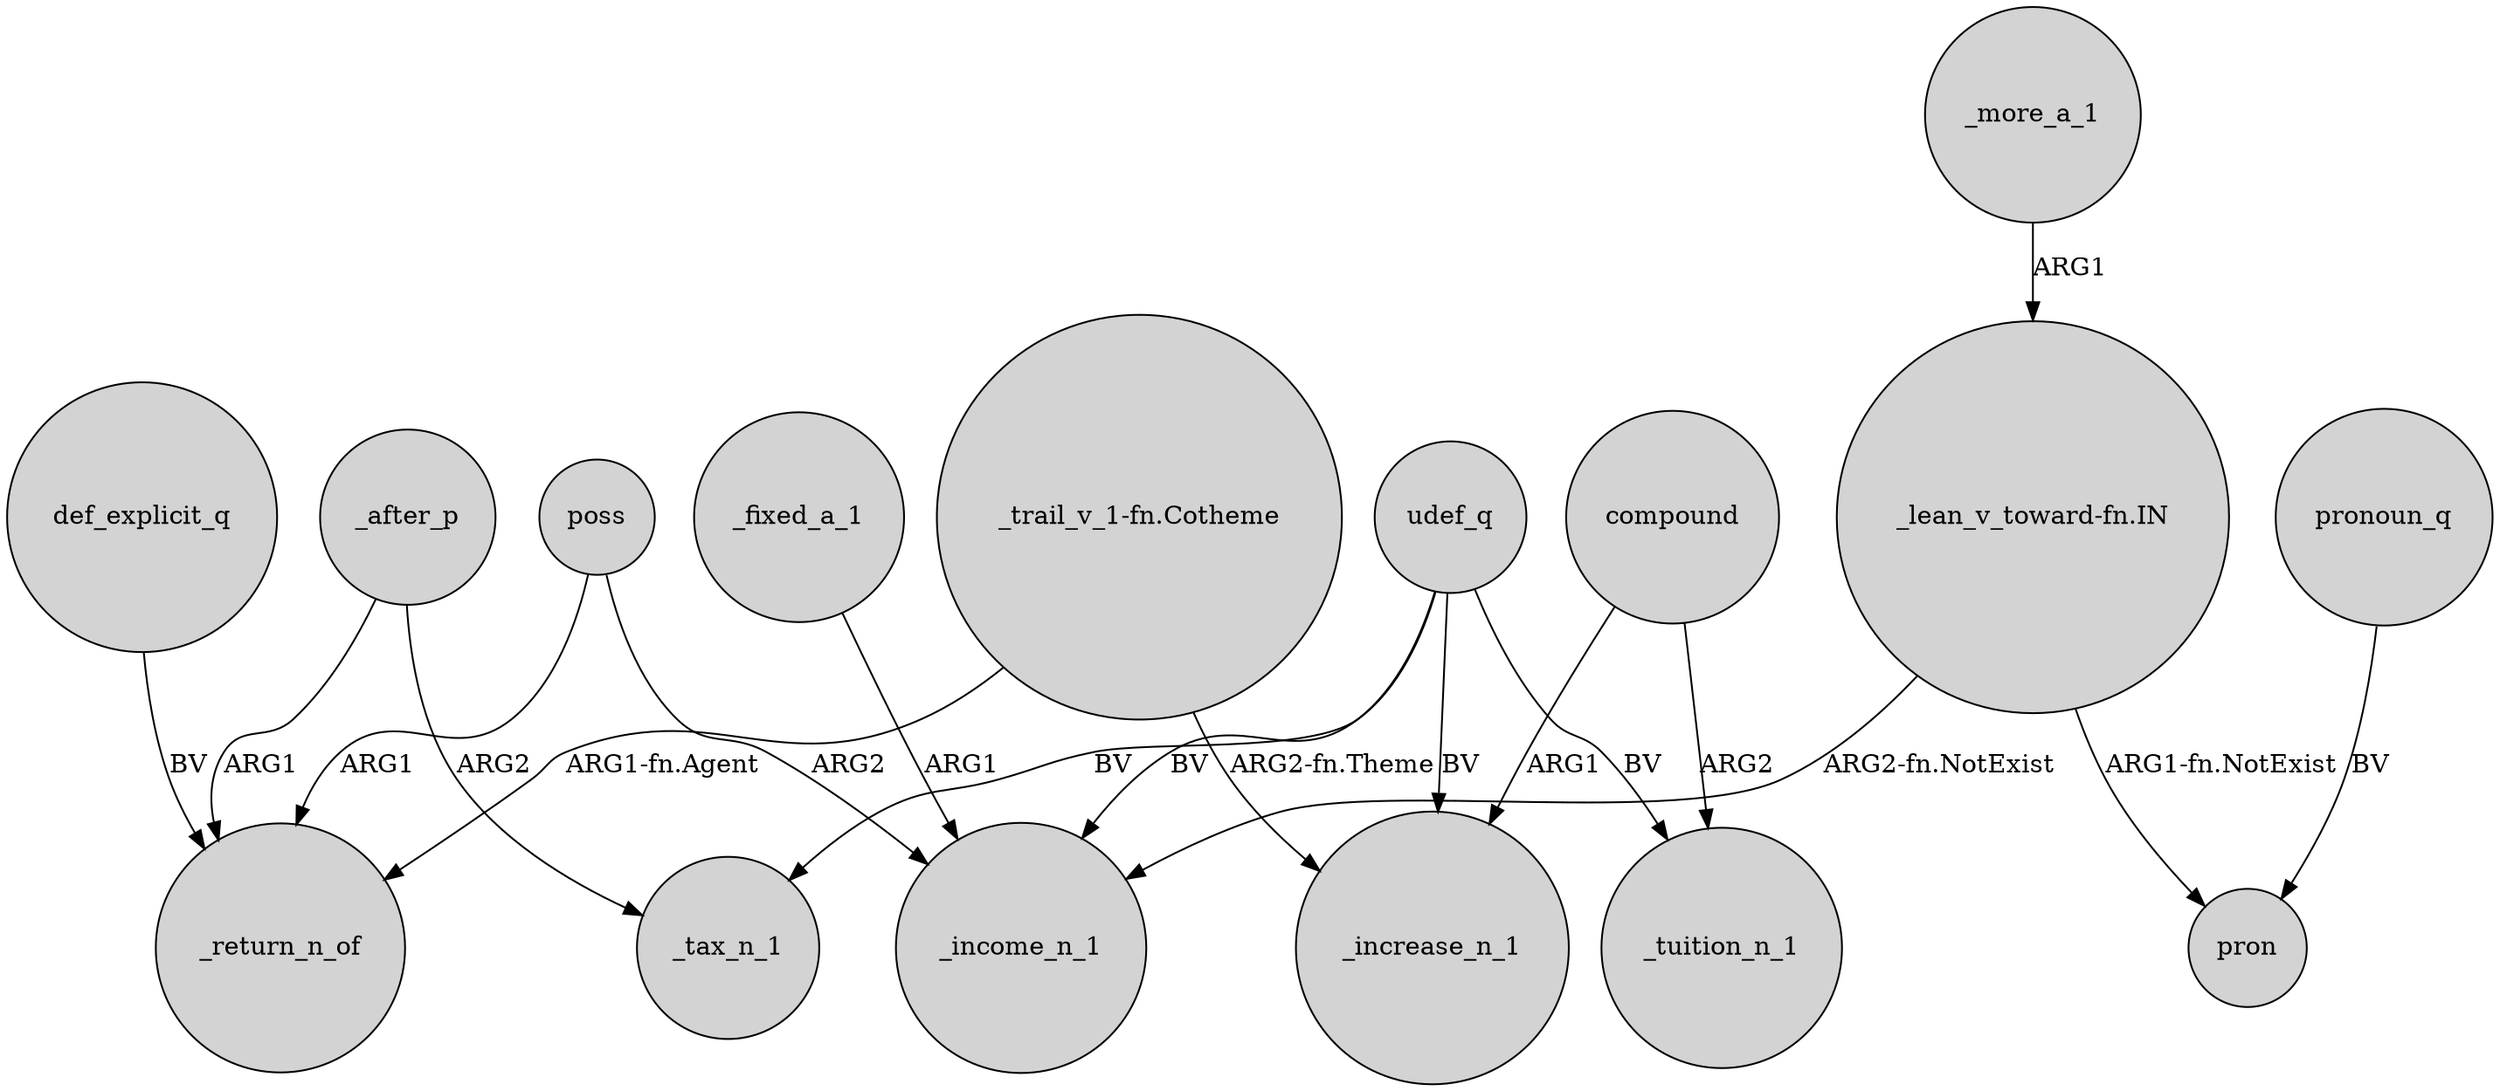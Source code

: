 digraph {
	node [shape=circle style=filled]
	udef_q -> _tax_n_1 [label=BV]
	poss -> _return_n_of [label=ARG1]
	"_lean_v_toward-fn.IN" -> _income_n_1 [label="ARG2-fn.NotExist"]
	_fixed_a_1 -> _income_n_1 [label=ARG1]
	compound -> _increase_n_1 [label=ARG1]
	udef_q -> _tuition_n_1 [label=BV]
	compound -> _tuition_n_1 [label=ARG2]
	_more_a_1 -> "_lean_v_toward-fn.IN" [label=ARG1]
	udef_q -> _increase_n_1 [label=BV]
	_after_p -> _tax_n_1 [label=ARG2]
	def_explicit_q -> _return_n_of [label=BV]
	"_trail_v_1-fn.Cotheme" -> _increase_n_1 [label="ARG2-fn.Theme"]
	"_trail_v_1-fn.Cotheme" -> _return_n_of [label="ARG1-fn.Agent"]
	poss -> _income_n_1 [label=ARG2]
	"_lean_v_toward-fn.IN" -> pron [label="ARG1-fn.NotExist"]
	_after_p -> _return_n_of [label=ARG1]
	udef_q -> _income_n_1 [label=BV]
	pronoun_q -> pron [label=BV]
}
